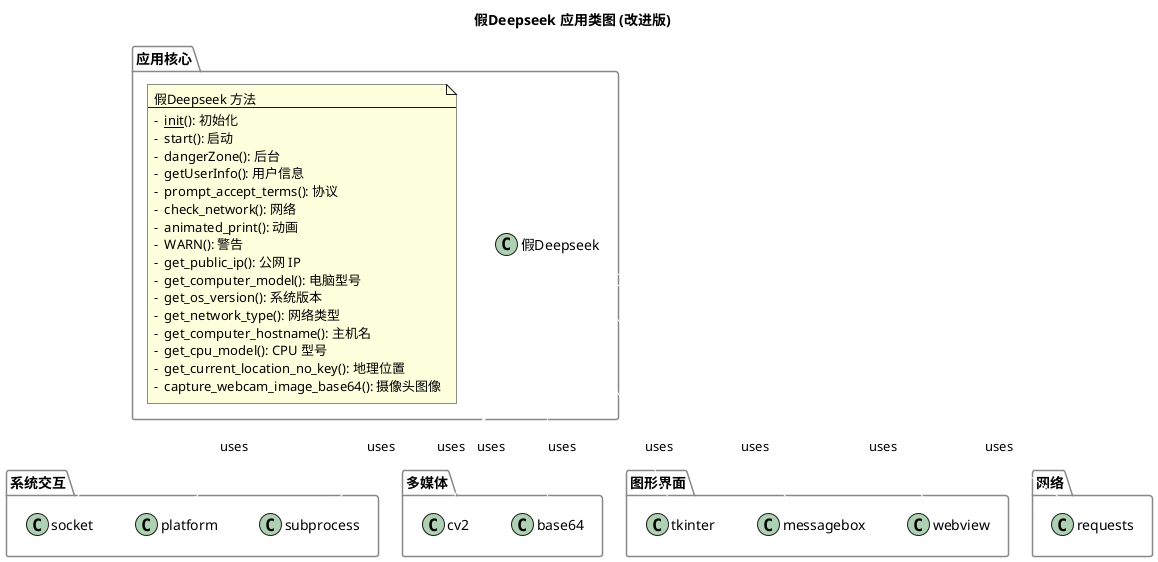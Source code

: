 @startuml
' === 类图 ===
title 假Deepseek 应用类图 (改进版)

' 样式调整 (可选，根据需要调整)
skinparam class {
  BackgroundColor #FFFFFF  ' 白色背景
  BorderColor #888888    ' 灰色边框
  ArrowColor #888888      ' 灰色箭头
  FontName Arial          ' 使用 Arial 字体
}
skinparam package {
    FontName Arial
    BorderColor #888888
    BackColor #EEEEEE
}

package "应用核心" {
  class 假Deepseek {
      - appname: str ' 应用名称
      - version: str ' 版本号
      - url: str ' 应用 URL
      - default_port: int ' 默认监听端口
      - default_ip: str ' 默认监听 IP
      - listening_time: int ' 监听超时
      - default_bufsize: int ' 默认缓冲区
      - DNS: dict ' DNS 配置
      - host: str ' 目标主机
      + __init__() ' 构造函数
      + start() ' 启动流程
      + dangerZone() ' 后台操作
      + getUserInfo() -> str ' 获取用户信息
      + prompt_accept_terms() -> bool ' 用户协议
      + check_network() -> bool ' 检查网络
      + animated_print() ' 动画打印
      + WARN() ' 打印警告
  }
  note as N1
  假Deepseek 方法
  ----
  -  __init__(): 初始化
  -  start(): 启动
  -  dangerZone(): 后台
  -  getUserInfo(): 用户信息
  -  prompt_accept_terms(): 协议
  -  check_network(): 网络
  -  animated_print(): 动画
  -  WARN(): 警告
  -  get_public_ip(): 公网 IP
  -  get_computer_model(): 电脑型号
  -  get_os_version(): 系统版本
  -  get_network_type(): 网络类型
  -  get_computer_hostname(): 主机名
  -  get_cpu_model(): CPU 型号
  -  get_current_location_no_key(): 地理位置
  -  capture_webcam_image_base64(): 摄像头图像
  end note
}

package "系统交互" {
  class socket {
      + socket(...) ' 创建套接字
      + connect(...) ' 连接
      + sendall(...) ' 发送数据
      + close() ' 关闭
      + gethostname() ' 获取主机名
  }
  class platform {
      + system() ' 操作系统
      + version() ' 版本
      + release() ' 发行版
      + mac_ver() ' macOS 版本
      + linux_distribution() ' Linux 发行版
  }
  class subprocess {
      + check_output(...) ' 执行命令
  }
}

package "多媒体" {
  class cv2 {
      + VideoCapture(...) ' 打开设备
      + isOpened() ' 检查打开
      + read() ' 读取帧
      + release() ' 释放设备
      + imencode(...) ' 编码图像
  }
  class base64 {
      + b64encode(...) ' Base64 编码
      + b64decode(...) ' Base64 解码
  }
}

package "图形界面" {
  class tkinter {
      + Tk() ' 主窗口
      + Menu(...) ' 菜单
  }
  class messagebox {
      + showinfo(...) ' 信息框
  }
  class webview {
      + create_window(...) ' WebView 窗口
      + start() ' 启动 WebView
  }
}

package "网络" {
  class requests {
      + get(...) ' HTTP GET
  }
}

' 关系 (更简洁的表示)
假Deepseek --> socket : uses
假Deepseek --> platform : uses
假Deepseek --> subprocess : uses
假Deepseek --> cv2 : uses
假Deepseek --> base64 : uses
假Deepseek --> tkinter : uses
假Deepseek --> messagebox : uses
假Deepseek --> requests : uses
假Deepseek --> webview : uses

hide methods
hide members
@enduml
